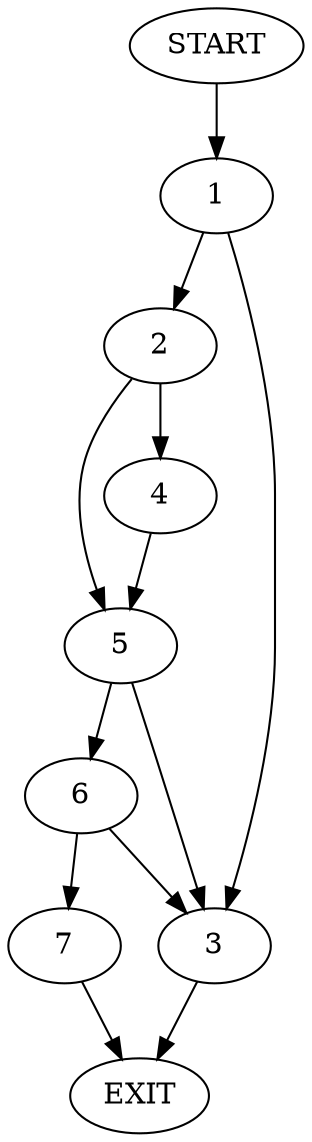 digraph {
0 [label="START"]
8 [label="EXIT"]
0 -> 1
1 -> 2
1 -> 3
3 -> 8
2 -> 4
2 -> 5
5 -> 6
5 -> 3
4 -> 5
6 -> 7
6 -> 3
7 -> 8
}
